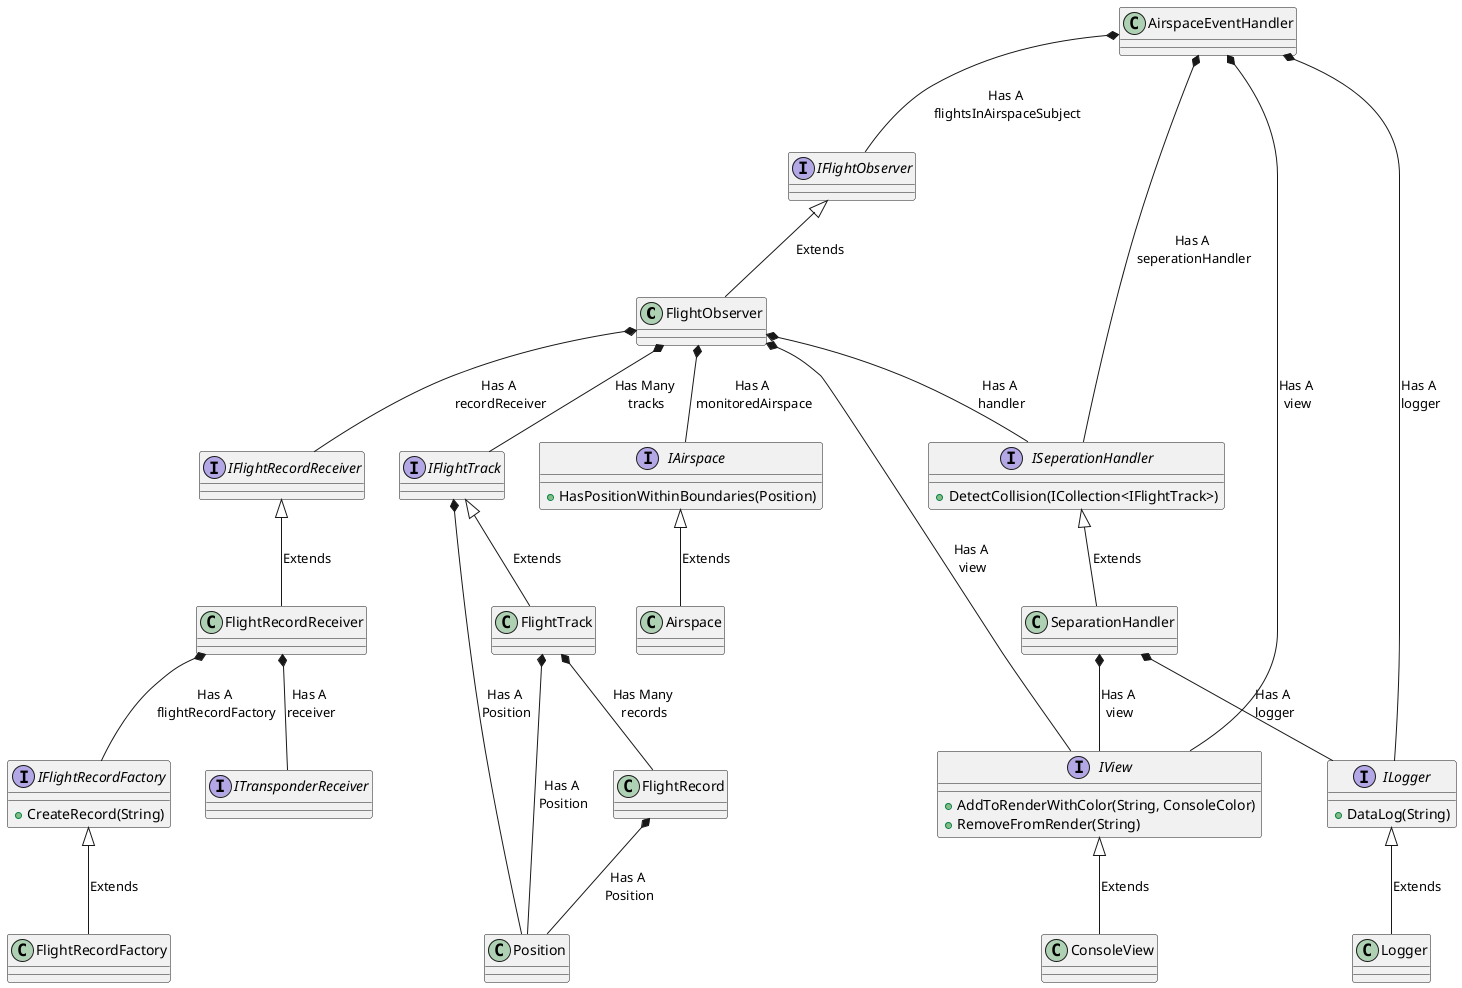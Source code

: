 @startuml
    class "FlightObserver" {
    }


    class "SeparationHandler" {
    }


    class "Logger" {
    }


    class "ConsoleView" {
    }


    class "AirspaceEventHandler" {
    }


    class "Position" {
    }


    class "Airspace" {
    }


    class "FlightTrack" {
    }


    class "FlightRecord" {
    }


    class "FlightRecordFactory" {
    }


    class "FlightRecordReceiver" {
    }


    interface "IFlightTrack" {
    }


    interface "IView" {
    +AddToRenderWithColor(String, ConsoleColor)
    +RemoveFromRender(String)
    }


    interface "ILogger" {
    +DataLog(String)
    }


    interface "ISeperationHandler" {
    +DetectCollision(ICollection<IFlightTrack>)
    }


    interface "IFlightRecordReceiver" {
    }


    interface "IAirspace" {
    +HasPositionWithinBoundaries(Position)
    }


    interface "IFlightObserver" {
    }

    interface "IFlightRecordFactory" {
    +CreateRecord(String)
    }


    interface "ITransponderReceiver" {
    }


"FlightObserver" *-- "IFlightTrack" : Has Many \ntracks
"FlightObserver" *-- "IView" : Has A \nview
"FlightObserver" *-- "ISeperationHandler" : Has A \nhandler
"FlightObserver" *-- "IFlightRecordReceiver" : Has A \nrecordReceiver
"FlightObserver" *-- "IAirspace" : Has A \nmonitoredAirspace
"FlightObserver" -up-|> "IFlightObserver" : Extends
"SeparationHandler" *-- "ILogger" : Has A \nlogger
"SeparationHandler" *-- "IView" : Has A \nview
"SeparationHandler" -up-|> "ISeperationHandler" : Extends
"Logger" -up-|> "ILogger" : Extends
"ConsoleView" -up-|> "IView" : Extends
"AirspaceEventHandler" *-- "IFlightObserver" : Has A \nflightsInAirspaceSubject
"AirspaceEventHandler" *-- "ISeperationHandler" : Has A \nseperationHandler
"AirspaceEventHandler" *-- "IView" : Has A \nview
"AirspaceEventHandler" *-- "ILogger" : Has A \nlogger
"Airspace" -up-|> "IAirspace" : Extends
"FlightTrack" *-- "FlightRecord" : Has Many \nrecords
"FlightTrack" *-- "Position" : Has A \nPosition
"FlightTrack" -up-|> "IFlightTrack" : Extends
"FlightRecord" *-- "Position" : Has A \nPosition
"FlightRecordFactory" -up-|> "IFlightRecordFactory" : Extends
"FlightRecordReceiver" *-- "ITransponderReceiver" : Has A \nreceiver
"FlightRecordReceiver" *-- "IFlightRecordFactory" : Has A \nflightRecordFactory
"FlightRecordReceiver" -up-|> "IFlightRecordReceiver" : Extends
"IFlightTrack" *-- "Position" : Has A \nPosition
@enduml
